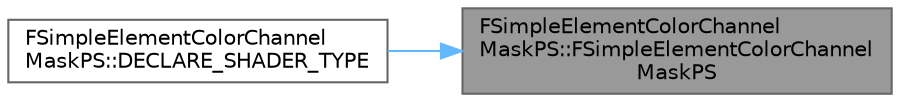 digraph "FSimpleElementColorChannelMaskPS::FSimpleElementColorChannelMaskPS"
{
 // INTERACTIVE_SVG=YES
 // LATEX_PDF_SIZE
  bgcolor="transparent";
  edge [fontname=Helvetica,fontsize=10,labelfontname=Helvetica,labelfontsize=10];
  node [fontname=Helvetica,fontsize=10,shape=box,height=0.2,width=0.4];
  rankdir="RL";
  Node1 [id="Node000001",label="FSimpleElementColorChannel\lMaskPS::FSimpleElementColorChannel\lMaskPS",height=0.2,width=0.4,color="gray40", fillcolor="grey60", style="filled", fontcolor="black",tooltip=" "];
  Node1 -> Node2 [id="edge1_Node000001_Node000002",dir="back",color="steelblue1",style="solid",tooltip=" "];
  Node2 [id="Node000002",label="FSimpleElementColorChannel\lMaskPS::DECLARE_SHADER_TYPE",height=0.2,width=0.4,color="grey40", fillcolor="white", style="filled",URL="$da/d63/classFSimpleElementColorChannelMaskPS.html#a167535e69a7d4eb04f14d937a038672a",tooltip=" "];
}
